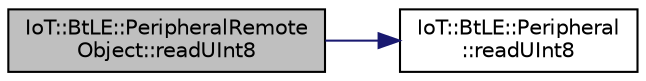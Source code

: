 digraph "IoT::BtLE::PeripheralRemoteObject::readUInt8"
{
 // LATEX_PDF_SIZE
  edge [fontname="Helvetica",fontsize="10",labelfontname="Helvetica",labelfontsize="10"];
  node [fontname="Helvetica",fontsize="10",shape=record];
  rankdir="LR";
  Node1 [label="IoT::BtLE::PeripheralRemote\lObject::readUInt8",height=0.2,width=0.4,color="black", fillcolor="grey75", style="filled", fontcolor="black",tooltip="Reads an unsigned 32-bit integer value from the given value handle."];
  Node1 -> Node2 [color="midnightblue",fontsize="10",style="solid",fontname="Helvetica"];
  Node2 [label="IoT::BtLE::Peripheral\l::readUInt8",height=0.2,width=0.4,color="black", fillcolor="white", style="filled",URL="$classIoT_1_1BtLE_1_1Peripheral.html#aedb926a81096749a28e9f5781ffce8c6",tooltip="Returns the handle with the given descriptor UUID for the service with the given serviceUUID."];
}

